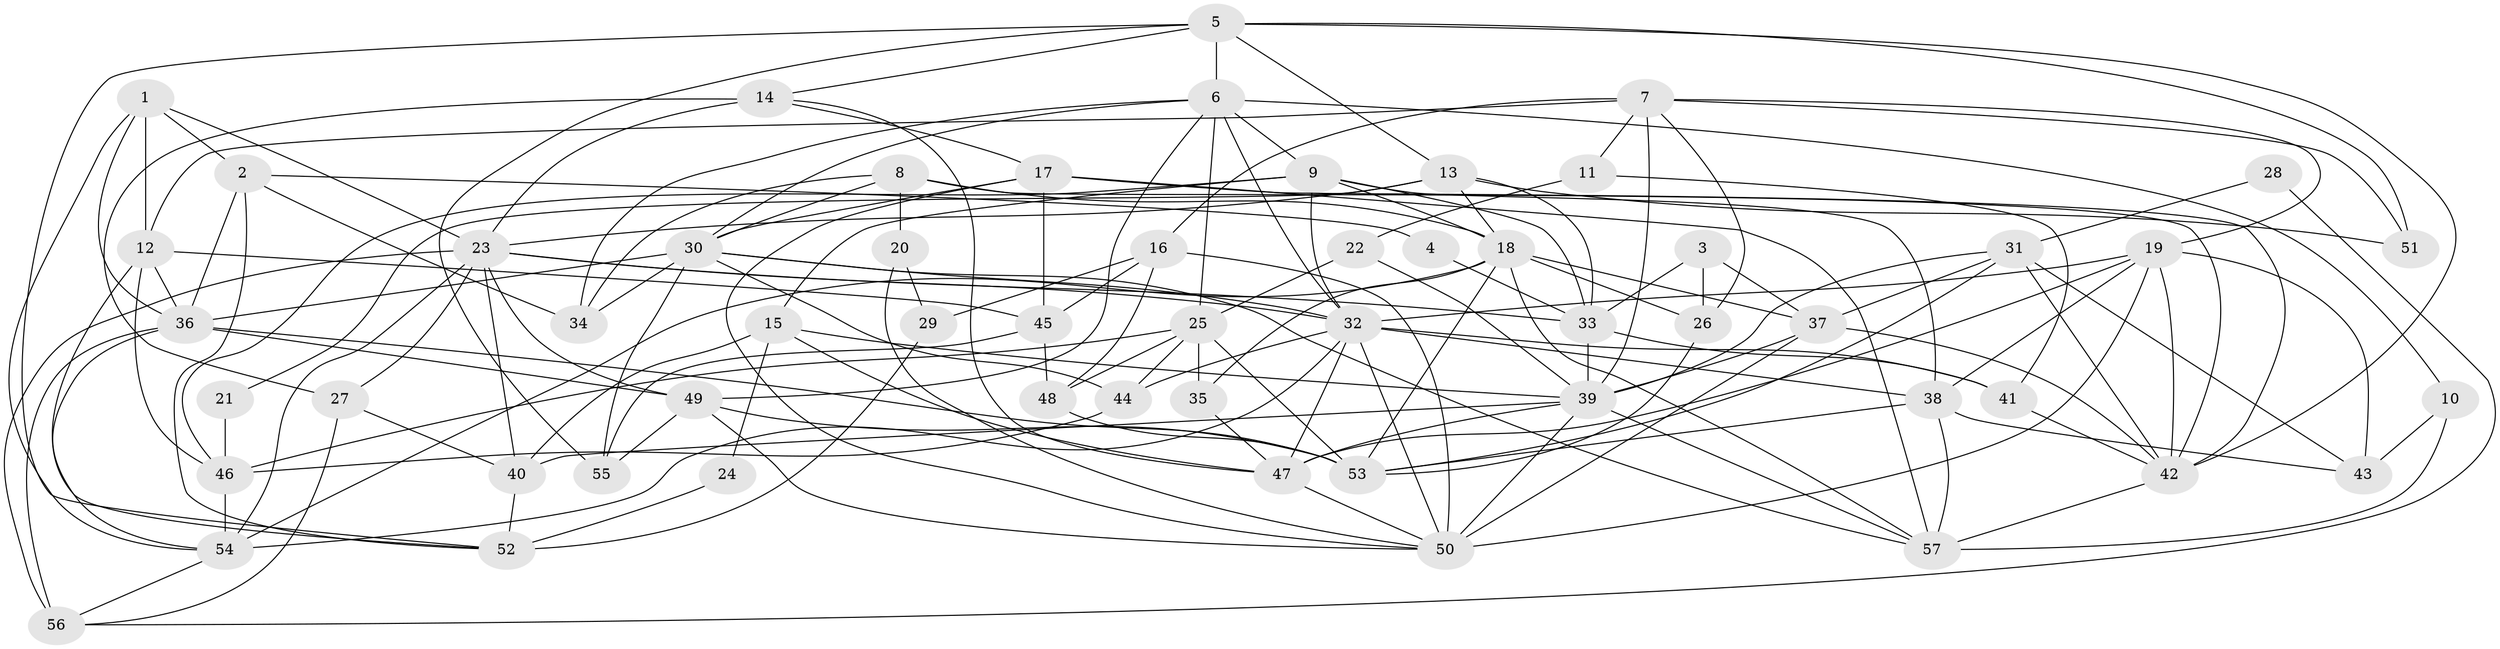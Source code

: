 // original degree distribution, {3: 0.2782608695652174, 5: 0.1391304347826087, 4: 0.3391304347826087, 8: 0.008695652173913044, 2: 0.09565217391304348, 7: 0.017391304347826087, 6: 0.12173913043478261}
// Generated by graph-tools (version 1.1) at 2025/37/03/04/25 23:37:13]
// undirected, 57 vertices, 158 edges
graph export_dot {
  node [color=gray90,style=filled];
  1;
  2;
  3;
  4;
  5;
  6;
  7;
  8;
  9;
  10;
  11;
  12;
  13;
  14;
  15;
  16;
  17;
  18;
  19;
  20;
  21;
  22;
  23;
  24;
  25;
  26;
  27;
  28;
  29;
  30;
  31;
  32;
  33;
  34;
  35;
  36;
  37;
  38;
  39;
  40;
  41;
  42;
  43;
  44;
  45;
  46;
  47;
  48;
  49;
  50;
  51;
  52;
  53;
  54;
  55;
  56;
  57;
  1 -- 2 [weight=1.0];
  1 -- 12 [weight=1.0];
  1 -- 23 [weight=1.0];
  1 -- 36 [weight=1.0];
  1 -- 54 [weight=1.0];
  2 -- 4 [weight=1.0];
  2 -- 34 [weight=1.0];
  2 -- 36 [weight=1.0];
  2 -- 52 [weight=1.0];
  3 -- 26 [weight=2.0];
  3 -- 33 [weight=1.0];
  3 -- 37 [weight=1.0];
  4 -- 33 [weight=1.0];
  5 -- 6 [weight=1.0];
  5 -- 13 [weight=1.0];
  5 -- 14 [weight=1.0];
  5 -- 42 [weight=1.0];
  5 -- 51 [weight=1.0];
  5 -- 52 [weight=1.0];
  5 -- 55 [weight=1.0];
  6 -- 9 [weight=1.0];
  6 -- 10 [weight=1.0];
  6 -- 25 [weight=1.0];
  6 -- 30 [weight=1.0];
  6 -- 32 [weight=1.0];
  6 -- 34 [weight=1.0];
  6 -- 49 [weight=1.0];
  7 -- 11 [weight=1.0];
  7 -- 12 [weight=1.0];
  7 -- 16 [weight=1.0];
  7 -- 19 [weight=1.0];
  7 -- 26 [weight=1.0];
  7 -- 39 [weight=1.0];
  7 -- 51 [weight=1.0];
  8 -- 18 [weight=1.0];
  8 -- 20 [weight=1.0];
  8 -- 30 [weight=1.0];
  8 -- 34 [weight=1.0];
  8 -- 42 [weight=1.0];
  9 -- 15 [weight=1.0];
  9 -- 18 [weight=1.0];
  9 -- 32 [weight=1.0];
  9 -- 33 [weight=1.0];
  9 -- 38 [weight=1.0];
  9 -- 46 [weight=1.0];
  10 -- 43 [weight=1.0];
  10 -- 57 [weight=1.0];
  11 -- 22 [weight=1.0];
  11 -- 41 [weight=1.0];
  12 -- 36 [weight=1.0];
  12 -- 45 [weight=1.0];
  12 -- 46 [weight=2.0];
  12 -- 52 [weight=1.0];
  13 -- 18 [weight=1.0];
  13 -- 21 [weight=1.0];
  13 -- 23 [weight=1.0];
  13 -- 33 [weight=1.0];
  13 -- 51 [weight=1.0];
  14 -- 17 [weight=1.0];
  14 -- 23 [weight=2.0];
  14 -- 27 [weight=1.0];
  14 -- 47 [weight=1.0];
  15 -- 24 [weight=1.0];
  15 -- 39 [weight=1.0];
  15 -- 40 [weight=1.0];
  15 -- 47 [weight=1.0];
  16 -- 29 [weight=1.0];
  16 -- 45 [weight=1.0];
  16 -- 48 [weight=1.0];
  16 -- 50 [weight=1.0];
  17 -- 30 [weight=1.0];
  17 -- 42 [weight=1.0];
  17 -- 45 [weight=1.0];
  17 -- 50 [weight=1.0];
  17 -- 57 [weight=1.0];
  18 -- 26 [weight=3.0];
  18 -- 35 [weight=1.0];
  18 -- 37 [weight=1.0];
  18 -- 53 [weight=1.0];
  18 -- 54 [weight=1.0];
  18 -- 57 [weight=1.0];
  19 -- 32 [weight=1.0];
  19 -- 38 [weight=1.0];
  19 -- 42 [weight=1.0];
  19 -- 43 [weight=1.0];
  19 -- 47 [weight=1.0];
  19 -- 50 [weight=1.0];
  20 -- 29 [weight=1.0];
  20 -- 50 [weight=1.0];
  21 -- 46 [weight=1.0];
  22 -- 25 [weight=1.0];
  22 -- 39 [weight=1.0];
  23 -- 27 [weight=1.0];
  23 -- 32 [weight=1.0];
  23 -- 33 [weight=1.0];
  23 -- 40 [weight=2.0];
  23 -- 49 [weight=1.0];
  23 -- 54 [weight=2.0];
  23 -- 56 [weight=2.0];
  24 -- 52 [weight=1.0];
  25 -- 35 [weight=1.0];
  25 -- 44 [weight=1.0];
  25 -- 46 [weight=1.0];
  25 -- 48 [weight=2.0];
  25 -- 53 [weight=1.0];
  26 -- 53 [weight=1.0];
  27 -- 40 [weight=1.0];
  27 -- 56 [weight=1.0];
  28 -- 31 [weight=1.0];
  28 -- 56 [weight=1.0];
  29 -- 52 [weight=1.0];
  30 -- 32 [weight=1.0];
  30 -- 34 [weight=1.0];
  30 -- 36 [weight=1.0];
  30 -- 44 [weight=1.0];
  30 -- 55 [weight=1.0];
  30 -- 57 [weight=1.0];
  31 -- 37 [weight=1.0];
  31 -- 39 [weight=1.0];
  31 -- 42 [weight=1.0];
  31 -- 43 [weight=1.0];
  31 -- 53 [weight=1.0];
  32 -- 38 [weight=1.0];
  32 -- 41 [weight=1.0];
  32 -- 44 [weight=1.0];
  32 -- 47 [weight=1.0];
  32 -- 50 [weight=1.0];
  32 -- 54 [weight=1.0];
  33 -- 39 [weight=1.0];
  33 -- 41 [weight=1.0];
  35 -- 47 [weight=1.0];
  36 -- 49 [weight=1.0];
  36 -- 53 [weight=1.0];
  36 -- 54 [weight=1.0];
  36 -- 56 [weight=1.0];
  37 -- 39 [weight=2.0];
  37 -- 42 [weight=1.0];
  37 -- 50 [weight=2.0];
  38 -- 43 [weight=1.0];
  38 -- 53 [weight=1.0];
  38 -- 57 [weight=1.0];
  39 -- 40 [weight=1.0];
  39 -- 47 [weight=1.0];
  39 -- 50 [weight=1.0];
  39 -- 57 [weight=1.0];
  40 -- 52 [weight=1.0];
  41 -- 42 [weight=1.0];
  42 -- 57 [weight=1.0];
  44 -- 46 [weight=1.0];
  45 -- 48 [weight=1.0];
  45 -- 55 [weight=1.0];
  46 -- 54 [weight=2.0];
  47 -- 50 [weight=1.0];
  48 -- 53 [weight=1.0];
  49 -- 50 [weight=1.0];
  49 -- 53 [weight=1.0];
  49 -- 55 [weight=1.0];
  54 -- 56 [weight=1.0];
}
